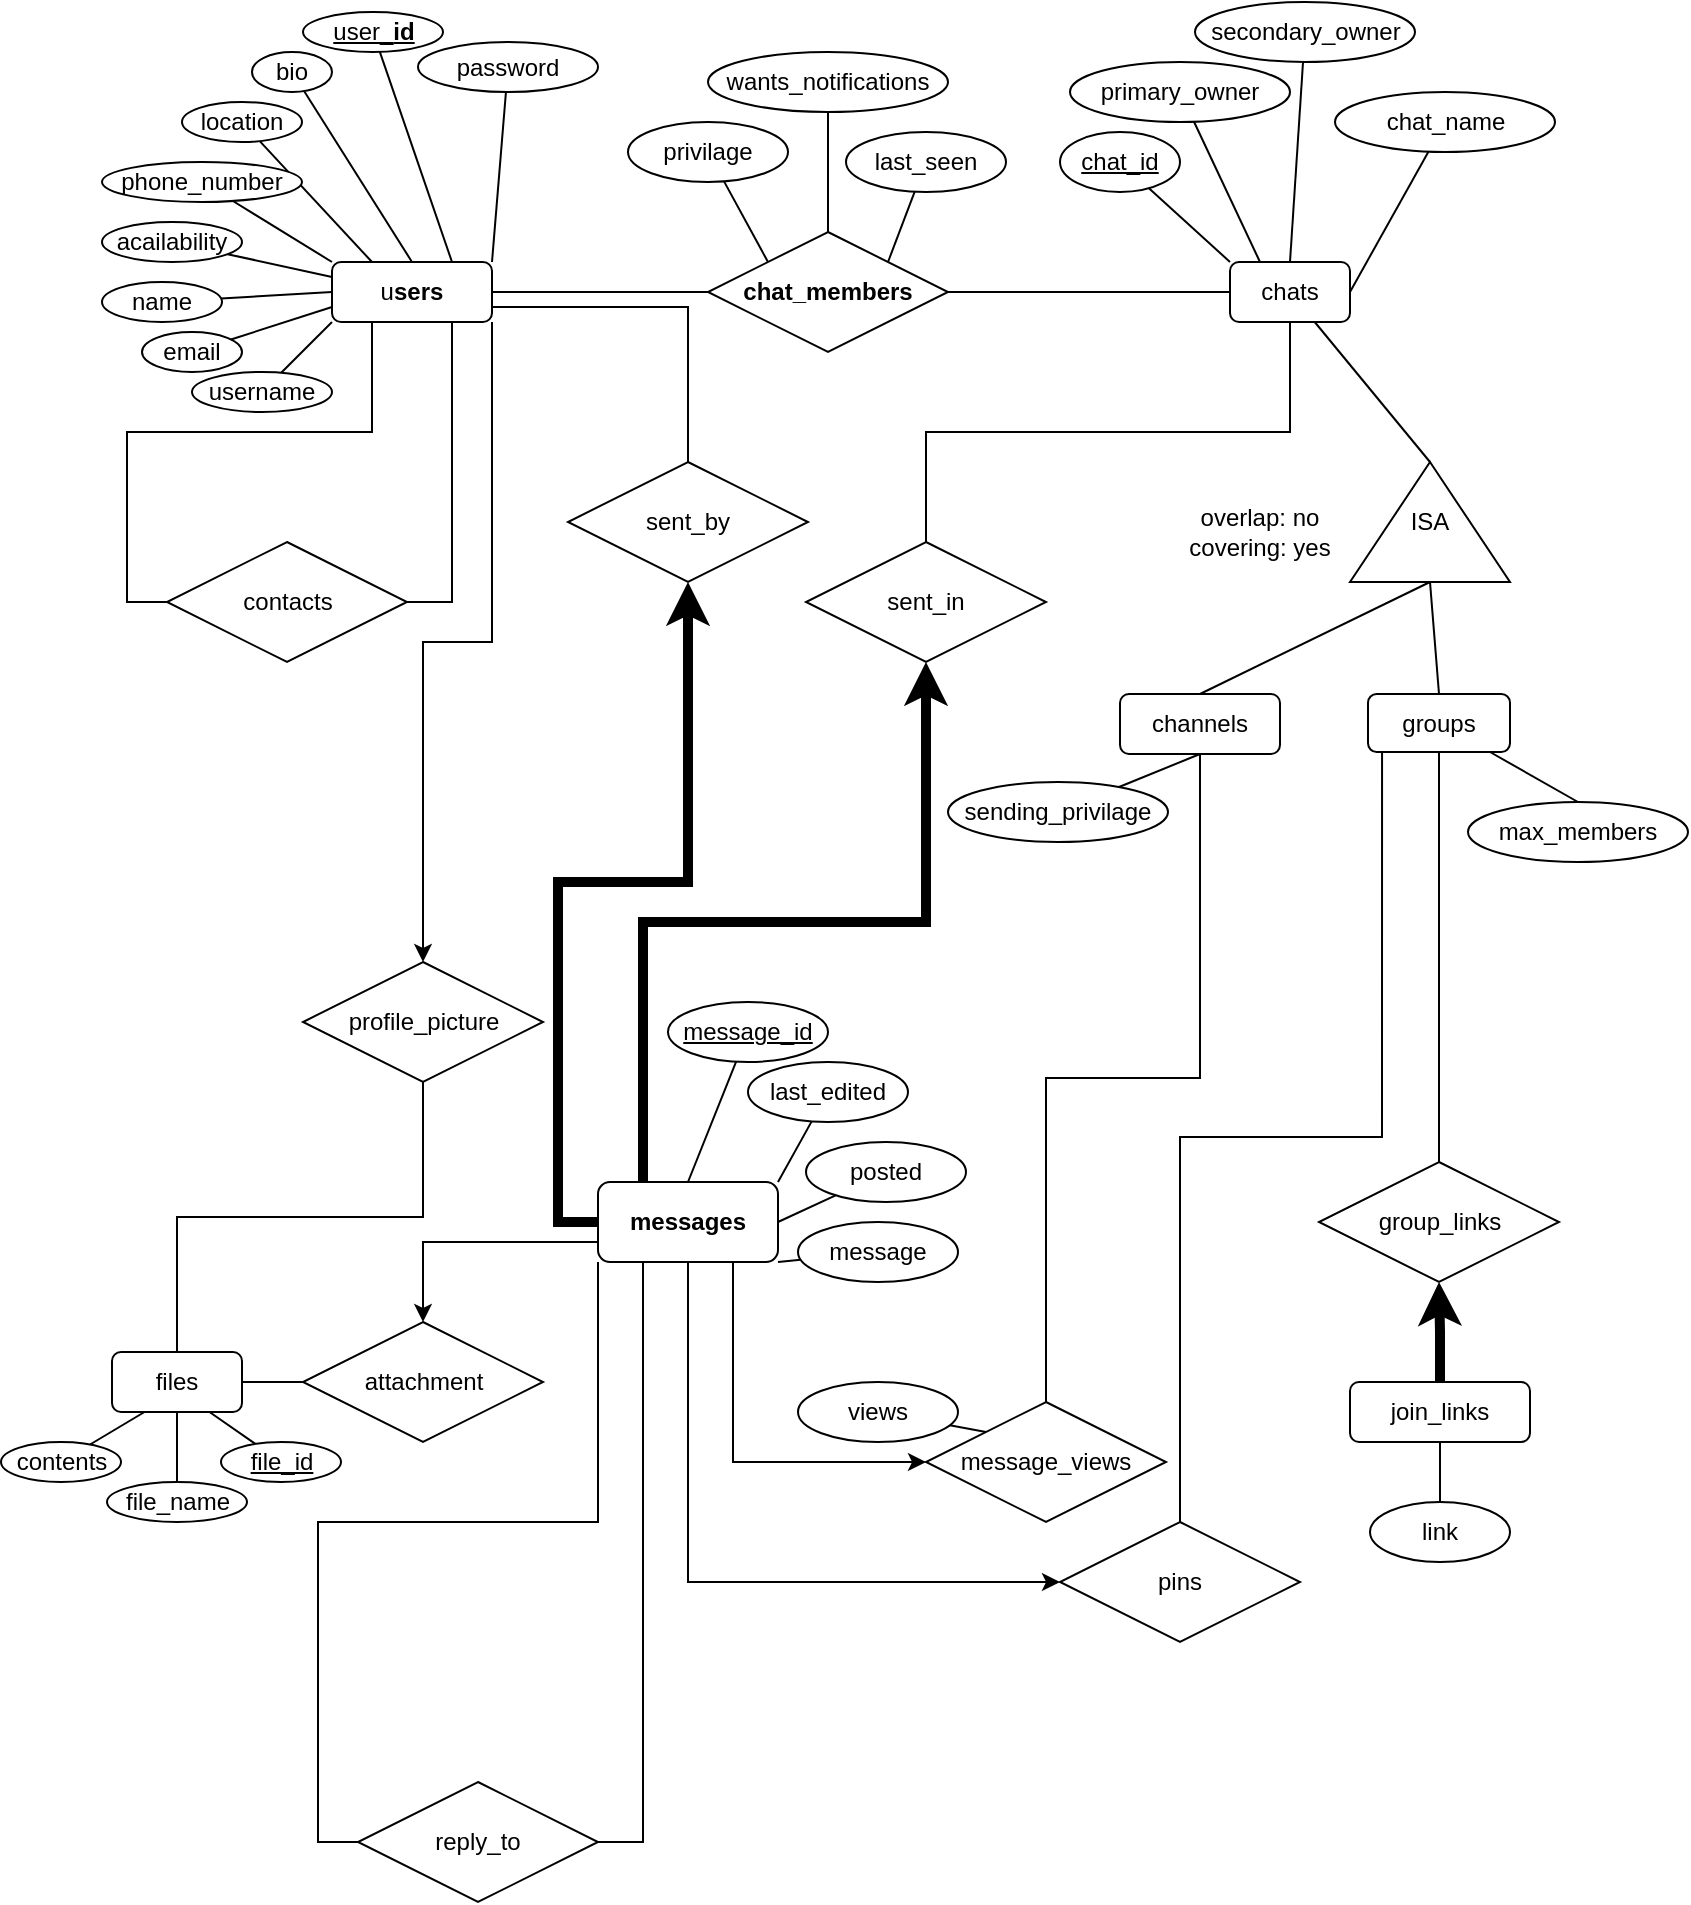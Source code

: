 <mxfile version="24.2.5" type="device">
  <diagram name="Page-1" id="mNlTKarFjd3dJtKIq2hN">
    <mxGraphModel dx="989" dy="600" grid="1" gridSize="10" guides="1" tooltips="1" connect="1" arrows="1" fold="1" page="1" pageScale="1" pageWidth="850" pageHeight="1100" math="0" shadow="0">
      <root>
        <mxCell id="0" />
        <mxCell id="1" parent="0" />
        <mxCell id="MFfPxk7XfSJyJv2wiUmu-4" style="edgeStyle=orthogonalEdgeStyle;rounded=0;orthogonalLoop=1;jettySize=auto;html=1;exitX=0;exitY=0.5;exitDx=0;exitDy=0;entryX=1;entryY=0.5;entryDx=0;entryDy=0;endArrow=none;endFill=0;" parent="1" source="FEFO1clRmgiJMjdLypW7-207" target="MFfPxk7XfSJyJv2wiUmu-3" edge="1">
          <mxGeometry relative="1" as="geometry" />
        </mxCell>
        <mxCell id="opB0nAplSwR7m2lDw3YQ-9" style="edgeStyle=orthogonalEdgeStyle;rounded=0;orthogonalLoop=1;jettySize=auto;html=1;exitX=1;exitY=0.5;exitDx=0;exitDy=0;endArrow=none;endFill=0;" parent="1" source="FEFO1clRmgiJMjdLypW7-207" target="opB0nAplSwR7m2lDw3YQ-1" edge="1">
          <mxGeometry relative="1" as="geometry" />
        </mxCell>
        <mxCell id="opB0nAplSwR7m2lDw3YQ-95" style="edgeStyle=orthogonalEdgeStyle;rounded=0;orthogonalLoop=1;jettySize=auto;html=1;exitX=0.5;exitY=0;exitDx=0;exitDy=0;endArrow=none;endFill=0;" parent="1" source="FEFO1clRmgiJMjdLypW7-207" target="opB0nAplSwR7m2lDw3YQ-93" edge="1">
          <mxGeometry relative="1" as="geometry" />
        </mxCell>
        <mxCell id="opB0nAplSwR7m2lDw3YQ-96" style="rounded=0;orthogonalLoop=1;jettySize=auto;html=1;exitX=0;exitY=0;exitDx=0;exitDy=0;endArrow=none;endFill=0;" parent="1" source="FEFO1clRmgiJMjdLypW7-207" target="MFfPxk7XfSJyJv2wiUmu-1" edge="1">
          <mxGeometry relative="1" as="geometry" />
        </mxCell>
        <mxCell id="opB0nAplSwR7m2lDw3YQ-97" style="rounded=0;orthogonalLoop=1;jettySize=auto;html=1;exitX=1;exitY=0;exitDx=0;exitDy=0;endArrow=none;endFill=0;" parent="1" source="FEFO1clRmgiJMjdLypW7-207" target="opB0nAplSwR7m2lDw3YQ-94" edge="1">
          <mxGeometry relative="1" as="geometry" />
        </mxCell>
        <mxCell id="FEFO1clRmgiJMjdLypW7-207" value="&lt;span style=&quot;font-weight: 700;&quot;&gt;chat_members&lt;/span&gt;" style="shape=rhombus;perimeter=rhombusPerimeter;whiteSpace=wrap;html=1;align=center;" parent="1" vertex="1">
          <mxGeometry x="360" y="145" width="120" height="60" as="geometry" />
        </mxCell>
        <mxCell id="MFfPxk7XfSJyJv2wiUmu-1" value="privilage" style="ellipse;whiteSpace=wrap;html=1;" parent="1" vertex="1">
          <mxGeometry x="320" y="90" width="80" height="30" as="geometry" />
        </mxCell>
        <mxCell id="MFfPxk7XfSJyJv2wiUmu-26" style="rounded=0;orthogonalLoop=1;jettySize=auto;html=1;exitX=0.5;exitY=0;exitDx=0;exitDy=0;endArrow=none;endFill=0;" parent="1" source="MFfPxk7XfSJyJv2wiUmu-3" target="MFfPxk7XfSJyJv2wiUmu-10" edge="1">
          <mxGeometry relative="1" as="geometry" />
        </mxCell>
        <mxCell id="MFfPxk7XfSJyJv2wiUmu-31" style="rounded=0;orthogonalLoop=1;jettySize=auto;html=1;exitX=0;exitY=0.5;exitDx=0;exitDy=0;endArrow=none;endFill=0;" parent="1" source="MFfPxk7XfSJyJv2wiUmu-3" target="MFfPxk7XfSJyJv2wiUmu-8" edge="1">
          <mxGeometry relative="1" as="geometry" />
        </mxCell>
        <mxCell id="MFfPxk7XfSJyJv2wiUmu-34" style="rounded=0;orthogonalLoop=1;jettySize=auto;html=1;exitX=0;exitY=0.75;exitDx=0;exitDy=0;endArrow=none;endFill=0;" parent="1" source="MFfPxk7XfSJyJv2wiUmu-3" target="MFfPxk7XfSJyJv2wiUmu-11" edge="1">
          <mxGeometry relative="1" as="geometry" />
        </mxCell>
        <mxCell id="MFfPxk7XfSJyJv2wiUmu-35" style="rounded=0;orthogonalLoop=1;jettySize=auto;html=1;exitX=0;exitY=0.25;exitDx=0;exitDy=0;endArrow=none;endFill=0;" parent="1" source="MFfPxk7XfSJyJv2wiUmu-3" target="MFfPxk7XfSJyJv2wiUmu-14" edge="1">
          <mxGeometry relative="1" as="geometry" />
        </mxCell>
        <mxCell id="MFfPxk7XfSJyJv2wiUmu-36" style="rounded=0;orthogonalLoop=1;jettySize=auto;html=1;exitX=0.25;exitY=0;exitDx=0;exitDy=0;endArrow=none;endFill=0;" parent="1" source="MFfPxk7XfSJyJv2wiUmu-3" target="MFfPxk7XfSJyJv2wiUmu-13" edge="1">
          <mxGeometry relative="1" as="geometry" />
        </mxCell>
        <mxCell id="MFfPxk7XfSJyJv2wiUmu-38" style="rounded=0;orthogonalLoop=1;jettySize=auto;html=1;exitX=0.75;exitY=0;exitDx=0;exitDy=0;endArrow=none;endFill=0;" parent="1" source="MFfPxk7XfSJyJv2wiUmu-3" target="MFfPxk7XfSJyJv2wiUmu-5" edge="1">
          <mxGeometry relative="1" as="geometry" />
        </mxCell>
        <mxCell id="MFfPxk7XfSJyJv2wiUmu-39" style="rounded=0;orthogonalLoop=1;jettySize=auto;html=1;exitX=0;exitY=0;exitDx=0;exitDy=0;endArrow=none;endFill=0;" parent="1" source="MFfPxk7XfSJyJv2wiUmu-3" target="MFfPxk7XfSJyJv2wiUmu-7" edge="1">
          <mxGeometry relative="1" as="geometry" />
        </mxCell>
        <mxCell id="MFfPxk7XfSJyJv2wiUmu-41" style="rounded=0;orthogonalLoop=1;jettySize=auto;html=1;exitX=0;exitY=1;exitDx=0;exitDy=0;endArrow=none;endFill=0;" parent="1" source="MFfPxk7XfSJyJv2wiUmu-3" target="MFfPxk7XfSJyJv2wiUmu-15" edge="1">
          <mxGeometry relative="1" as="geometry" />
        </mxCell>
        <mxCell id="opB0nAplSwR7m2lDw3YQ-54" style="edgeStyle=orthogonalEdgeStyle;rounded=0;orthogonalLoop=1;jettySize=auto;html=1;exitX=0.25;exitY=1;exitDx=0;exitDy=0;entryX=0;entryY=0.5;entryDx=0;entryDy=0;endArrow=none;endFill=0;" parent="1" source="MFfPxk7XfSJyJv2wiUmu-3" target="opB0nAplSwR7m2lDw3YQ-52" edge="1">
          <mxGeometry relative="1" as="geometry" />
        </mxCell>
        <mxCell id="opB0nAplSwR7m2lDw3YQ-55" style="edgeStyle=orthogonalEdgeStyle;rounded=0;orthogonalLoop=1;jettySize=auto;html=1;exitX=0.75;exitY=1;exitDx=0;exitDy=0;entryX=1;entryY=0.5;entryDx=0;entryDy=0;strokeWidth=1;endArrow=none;endFill=0;" parent="1" source="MFfPxk7XfSJyJv2wiUmu-3" target="opB0nAplSwR7m2lDw3YQ-52" edge="1">
          <mxGeometry relative="1" as="geometry" />
        </mxCell>
        <mxCell id="opB0nAplSwR7m2lDw3YQ-75" style="edgeStyle=orthogonalEdgeStyle;rounded=0;orthogonalLoop=1;jettySize=auto;html=1;exitX=1;exitY=0.75;exitDx=0;exitDy=0;endArrow=none;endFill=0;" parent="1" source="MFfPxk7XfSJyJv2wiUmu-3" target="opB0nAplSwR7m2lDw3YQ-38" edge="1">
          <mxGeometry relative="1" as="geometry" />
        </mxCell>
        <mxCell id="opB0nAplSwR7m2lDw3YQ-79" style="edgeStyle=orthogonalEdgeStyle;rounded=0;orthogonalLoop=1;jettySize=auto;html=1;exitX=1;exitY=1;exitDx=0;exitDy=0;endArrow=classic;endFill=1;" parent="1" source="MFfPxk7XfSJyJv2wiUmu-3" target="opB0nAplSwR7m2lDw3YQ-78" edge="1">
          <mxGeometry relative="1" as="geometry" />
        </mxCell>
        <mxCell id="opB0nAplSwR7m2lDw3YQ-88" style="rounded=0;orthogonalLoop=1;jettySize=auto;html=1;exitX=1;exitY=0;exitDx=0;exitDy=0;endArrow=none;endFill=0;" parent="1" source="MFfPxk7XfSJyJv2wiUmu-3" target="opB0nAplSwR7m2lDw3YQ-87" edge="1">
          <mxGeometry relative="1" as="geometry" />
        </mxCell>
        <mxCell id="MFfPxk7XfSJyJv2wiUmu-3" value="u&lt;span style=&quot;font-weight: 700; background-color: initial;&quot;&gt;sers&lt;/span&gt;" style="rounded=1;whiteSpace=wrap;html=1;" parent="1" vertex="1">
          <mxGeometry x="172" y="160" width="80" height="30" as="geometry" />
        </mxCell>
        <mxCell id="MFfPxk7XfSJyJv2wiUmu-5" value="&lt;u&gt;user_&lt;span style=&quot;font-weight: 700; text-align: left; background-color: initial;&quot;&gt;id&lt;/span&gt;&lt;/u&gt;" style="ellipse;whiteSpace=wrap;html=1;" parent="1" vertex="1">
          <mxGeometry x="157.5" y="35" width="70" height="20" as="geometry" />
        </mxCell>
        <mxCell id="MFfPxk7XfSJyJv2wiUmu-7" value="phone_number" style="ellipse;whiteSpace=wrap;html=1;" parent="1" vertex="1">
          <mxGeometry x="57" y="110" width="100" height="20" as="geometry" />
        </mxCell>
        <mxCell id="MFfPxk7XfSJyJv2wiUmu-10" value="bio" style="ellipse;whiteSpace=wrap;html=1;" parent="1" vertex="1">
          <mxGeometry x="132" y="55" width="40" height="20" as="geometry" />
        </mxCell>
        <mxCell id="MFfPxk7XfSJyJv2wiUmu-11" value="email" style="ellipse;whiteSpace=wrap;html=1;" parent="1" vertex="1">
          <mxGeometry x="77" y="195" width="50" height="20" as="geometry" />
        </mxCell>
        <mxCell id="MFfPxk7XfSJyJv2wiUmu-13" value="location" style="ellipse;whiteSpace=wrap;html=1;" parent="1" vertex="1">
          <mxGeometry x="97" y="80" width="60" height="20" as="geometry" />
        </mxCell>
        <mxCell id="MFfPxk7XfSJyJv2wiUmu-14" value="acailability" style="ellipse;whiteSpace=wrap;html=1;" parent="1" vertex="1">
          <mxGeometry x="57" y="140" width="70" height="20" as="geometry" />
        </mxCell>
        <mxCell id="MFfPxk7XfSJyJv2wiUmu-15" value="username" style="ellipse;whiteSpace=wrap;html=1;" parent="1" vertex="1">
          <mxGeometry x="102" y="215" width="70" height="20" as="geometry" />
        </mxCell>
        <mxCell id="MFfPxk7XfSJyJv2wiUmu-8" value="name" style="ellipse;whiteSpace=wrap;html=1;" parent="1" vertex="1">
          <mxGeometry x="57" y="170" width="60" height="20" as="geometry" />
        </mxCell>
        <mxCell id="opB0nAplSwR7m2lDw3YQ-10" style="rounded=0;orthogonalLoop=1;jettySize=auto;html=1;exitX=0;exitY=0;exitDx=0;exitDy=0;endArrow=none;endFill=0;" parent="1" source="opB0nAplSwR7m2lDw3YQ-1" target="opB0nAplSwR7m2lDw3YQ-2" edge="1">
          <mxGeometry relative="1" as="geometry" />
        </mxCell>
        <mxCell id="opB0nAplSwR7m2lDw3YQ-17" style="rounded=0;orthogonalLoop=1;jettySize=auto;html=1;exitX=0.25;exitY=0;exitDx=0;exitDy=0;endArrow=none;endFill=0;" parent="1" source="opB0nAplSwR7m2lDw3YQ-1" target="opB0nAplSwR7m2lDw3YQ-3" edge="1">
          <mxGeometry relative="1" as="geometry" />
        </mxCell>
        <mxCell id="opB0nAplSwR7m2lDw3YQ-18" style="rounded=0;orthogonalLoop=1;jettySize=auto;html=1;exitX=0.5;exitY=0;exitDx=0;exitDy=0;endArrow=none;endFill=0;" parent="1" source="opB0nAplSwR7m2lDw3YQ-1" target="opB0nAplSwR7m2lDw3YQ-4" edge="1">
          <mxGeometry relative="1" as="geometry" />
        </mxCell>
        <mxCell id="opB0nAplSwR7m2lDw3YQ-19" style="rounded=0;orthogonalLoop=1;jettySize=auto;html=1;exitX=1;exitY=0.5;exitDx=0;exitDy=0;endArrow=none;endFill=0;" parent="1" source="opB0nAplSwR7m2lDw3YQ-1" target="opB0nAplSwR7m2lDw3YQ-8" edge="1">
          <mxGeometry relative="1" as="geometry" />
        </mxCell>
        <mxCell id="opB0nAplSwR7m2lDw3YQ-34" style="edgeStyle=orthogonalEdgeStyle;rounded=0;orthogonalLoop=1;jettySize=auto;html=1;exitX=0.5;exitY=1;exitDx=0;exitDy=0;endArrow=none;endFill=0;" parent="1" source="opB0nAplSwR7m2lDw3YQ-1" target="opB0nAplSwR7m2lDw3YQ-32" edge="1">
          <mxGeometry relative="1" as="geometry" />
        </mxCell>
        <mxCell id="opB0nAplSwR7m2lDw3YQ-1" value="chats" style="rounded=1;whiteSpace=wrap;html=1;" parent="1" vertex="1">
          <mxGeometry x="621" y="160" width="60" height="30" as="geometry" />
        </mxCell>
        <mxCell id="opB0nAplSwR7m2lDw3YQ-2" value="&lt;u&gt;chat_id&lt;/u&gt;" style="ellipse;whiteSpace=wrap;html=1;" parent="1" vertex="1">
          <mxGeometry x="536" y="95" width="60" height="30" as="geometry" />
        </mxCell>
        <mxCell id="opB0nAplSwR7m2lDw3YQ-3" value="primary_owner" style="ellipse;whiteSpace=wrap;html=1;" parent="1" vertex="1">
          <mxGeometry x="541" y="60" width="110" height="30" as="geometry" />
        </mxCell>
        <mxCell id="opB0nAplSwR7m2lDw3YQ-4" value="secondary_owner" style="ellipse;whiteSpace=wrap;html=1;" parent="1" vertex="1">
          <mxGeometry x="603.5" y="30" width="110" height="30" as="geometry" />
        </mxCell>
        <mxCell id="opB0nAplSwR7m2lDw3YQ-5" value="sending_privilage&lt;span style=&quot;color: rgba(0, 0, 0, 0); font-family: monospace; font-size: 0px; text-align: start; text-wrap: nowrap;&quot;&gt;%3CmxGraphModel%3E%3Croot%3E%3CmxCell%20id%3D%220%22%2F%3E%3CmxCell%20id%3D%221%22%20parent%3D%220%22%2F%3E%3CmxCell%20id%3D%222%22%20value%3D%22primary_owner%22%20style%3D%22ellipse%3BwhiteSpace%3Dwrap%3Bhtml%3D1%3B%22%20vertex%3D%221%22%20parent%3D%221%22%3E%3CmxGeometry%20x%3D%22515%22%20y%3D%22310%22%20width%3D%22110%22%20height%3D%2240%22%20as%3D%22geometry%22%2F%3E%3C%2FmxCell%3E%3C%2Froot%3E%3C%2FmxGraphModel%3E&lt;/span&gt;" style="ellipse;whiteSpace=wrap;html=1;" parent="1" vertex="1">
          <mxGeometry x="480" y="420" width="110" height="30" as="geometry" />
        </mxCell>
        <mxCell id="opB0nAplSwR7m2lDw3YQ-8" value="chat_name" style="ellipse;whiteSpace=wrap;html=1;" parent="1" vertex="1">
          <mxGeometry x="673.5" y="75" width="110" height="30" as="geometry" />
        </mxCell>
        <mxCell id="opB0nAplSwR7m2lDw3YQ-33" style="edgeStyle=orthogonalEdgeStyle;rounded=0;orthogonalLoop=1;jettySize=auto;html=1;exitX=0.25;exitY=0;exitDx=0;exitDy=0;strokeWidth=5;" parent="1" source="opB0nAplSwR7m2lDw3YQ-20" target="opB0nAplSwR7m2lDw3YQ-32" edge="1">
          <mxGeometry relative="1" as="geometry" />
        </mxCell>
        <mxCell id="opB0nAplSwR7m2lDw3YQ-39" style="edgeStyle=orthogonalEdgeStyle;rounded=0;orthogonalLoop=1;jettySize=auto;html=1;exitX=0;exitY=0.5;exitDx=0;exitDy=0;strokeWidth=5;" parent="1" source="opB0nAplSwR7m2lDw3YQ-20" target="opB0nAplSwR7m2lDw3YQ-38" edge="1">
          <mxGeometry relative="1" as="geometry" />
        </mxCell>
        <mxCell id="opB0nAplSwR7m2lDw3YQ-57" style="rounded=0;orthogonalLoop=1;jettySize=auto;html=1;exitX=0.5;exitY=0;exitDx=0;exitDy=0;endArrow=none;endFill=0;" parent="1" source="opB0nAplSwR7m2lDw3YQ-20" target="opB0nAplSwR7m2lDw3YQ-21" edge="1">
          <mxGeometry relative="1" as="geometry" />
        </mxCell>
        <mxCell id="opB0nAplSwR7m2lDw3YQ-58" style="rounded=0;orthogonalLoop=1;jettySize=auto;html=1;exitX=1;exitY=0;exitDx=0;exitDy=0;endArrow=none;endFill=0;" parent="1" source="opB0nAplSwR7m2lDw3YQ-20" target="opB0nAplSwR7m2lDw3YQ-28" edge="1">
          <mxGeometry relative="1" as="geometry" />
        </mxCell>
        <mxCell id="opB0nAplSwR7m2lDw3YQ-59" style="rounded=0;orthogonalLoop=1;jettySize=auto;html=1;exitX=1;exitY=0.5;exitDx=0;exitDy=0;endArrow=none;endFill=0;" parent="1" source="opB0nAplSwR7m2lDw3YQ-20" target="opB0nAplSwR7m2lDw3YQ-27" edge="1">
          <mxGeometry relative="1" as="geometry" />
        </mxCell>
        <mxCell id="opB0nAplSwR7m2lDw3YQ-60" style="rounded=0;orthogonalLoop=1;jettySize=auto;html=1;exitX=1;exitY=1;exitDx=0;exitDy=0;endArrow=none;endFill=0;" parent="1" source="opB0nAplSwR7m2lDw3YQ-20" target="opB0nAplSwR7m2lDw3YQ-22" edge="1">
          <mxGeometry relative="1" as="geometry" />
        </mxCell>
        <mxCell id="opB0nAplSwR7m2lDw3YQ-90" style="edgeStyle=orthogonalEdgeStyle;rounded=0;orthogonalLoop=1;jettySize=auto;html=1;exitX=0;exitY=0.75;exitDx=0;exitDy=0;" parent="1" source="opB0nAplSwR7m2lDw3YQ-20" target="opB0nAplSwR7m2lDw3YQ-45" edge="1">
          <mxGeometry relative="1" as="geometry" />
        </mxCell>
        <mxCell id="opB0nAplSwR7m2lDw3YQ-91" style="edgeStyle=orthogonalEdgeStyle;rounded=0;orthogonalLoop=1;jettySize=auto;html=1;exitX=0.25;exitY=1;exitDx=0;exitDy=0;entryX=1;entryY=0.5;entryDx=0;entryDy=0;endArrow=none;endFill=0;" parent="1" source="opB0nAplSwR7m2lDw3YQ-20" target="opB0nAplSwR7m2lDw3YQ-89" edge="1">
          <mxGeometry relative="1" as="geometry" />
        </mxCell>
        <mxCell id="opB0nAplSwR7m2lDw3YQ-92" style="edgeStyle=orthogonalEdgeStyle;rounded=0;orthogonalLoop=1;jettySize=auto;html=1;exitX=0;exitY=1;exitDx=0;exitDy=0;entryX=0;entryY=0.5;entryDx=0;entryDy=0;endArrow=none;endFill=0;" parent="1" source="opB0nAplSwR7m2lDw3YQ-20" target="opB0nAplSwR7m2lDw3YQ-89" edge="1">
          <mxGeometry relative="1" as="geometry" />
        </mxCell>
        <mxCell id="kUNzuxK8KsiVCzqCgAi--18" style="edgeStyle=orthogonalEdgeStyle;rounded=0;orthogonalLoop=1;jettySize=auto;html=1;exitX=0.75;exitY=1;exitDx=0;exitDy=0;entryX=0;entryY=0.5;entryDx=0;entryDy=0;" edge="1" parent="1" source="opB0nAplSwR7m2lDw3YQ-20" target="kUNzuxK8KsiVCzqCgAi--14">
          <mxGeometry relative="1" as="geometry" />
        </mxCell>
        <mxCell id="opB0nAplSwR7m2lDw3YQ-20" value="&lt;span style=&quot;font-weight: 700; text-wrap: nowrap;&quot;&gt;messages&lt;/span&gt;" style="rounded=1;whiteSpace=wrap;html=1;" parent="1" vertex="1">
          <mxGeometry x="305" y="620" width="90" height="40" as="geometry" />
        </mxCell>
        <mxCell id="opB0nAplSwR7m2lDw3YQ-21" value="&lt;u&gt;message_id&lt;/u&gt;" style="ellipse;whiteSpace=wrap;html=1;" parent="1" vertex="1">
          <mxGeometry x="340" y="530" width="80" height="30" as="geometry" />
        </mxCell>
        <mxCell id="opB0nAplSwR7m2lDw3YQ-22" value="message" style="ellipse;whiteSpace=wrap;html=1;" parent="1" vertex="1">
          <mxGeometry x="405" y="640" width="80" height="30" as="geometry" />
        </mxCell>
        <mxCell id="opB0nAplSwR7m2lDw3YQ-27" value="&lt;span style=&quot;text-align: left;&quot;&gt;posted&lt;/span&gt;" style="ellipse;whiteSpace=wrap;html=1;" parent="1" vertex="1">
          <mxGeometry x="409" y="600" width="80" height="30" as="geometry" />
        </mxCell>
        <mxCell id="opB0nAplSwR7m2lDw3YQ-28" value="&lt;span style=&quot;text-align: left;&quot;&gt;last_edited&lt;/span&gt;" style="ellipse;whiteSpace=wrap;html=1;" parent="1" vertex="1">
          <mxGeometry x="380" y="560" width="80" height="30" as="geometry" />
        </mxCell>
        <mxCell id="opB0nAplSwR7m2lDw3YQ-32" value="sent_in" style="shape=rhombus;perimeter=rhombusPerimeter;whiteSpace=wrap;html=1;align=center;" parent="1" vertex="1">
          <mxGeometry x="409" y="300" width="120" height="60" as="geometry" />
        </mxCell>
        <mxCell id="opB0nAplSwR7m2lDw3YQ-38" value="sent_by" style="shape=rhombus;perimeter=rhombusPerimeter;whiteSpace=wrap;html=1;align=center;" parent="1" vertex="1">
          <mxGeometry x="290" y="260" width="120" height="60" as="geometry" />
        </mxCell>
        <mxCell id="opB0nAplSwR7m2lDw3YQ-62" style="edgeStyle=orthogonalEdgeStyle;rounded=0;orthogonalLoop=1;jettySize=auto;html=1;exitX=0;exitY=0.5;exitDx=0;exitDy=0;endArrow=none;endFill=0;" parent="1" source="opB0nAplSwR7m2lDw3YQ-45" target="opB0nAplSwR7m2lDw3YQ-47" edge="1">
          <mxGeometry relative="1" as="geometry" />
        </mxCell>
        <mxCell id="opB0nAplSwR7m2lDw3YQ-45" value="attachment" style="shape=rhombus;perimeter=rhombusPerimeter;whiteSpace=wrap;html=1;align=center;" parent="1" vertex="1">
          <mxGeometry x="157.5" y="690" width="120" height="60" as="geometry" />
        </mxCell>
        <mxCell id="opB0nAplSwR7m2lDw3YQ-84" style="rounded=0;orthogonalLoop=1;jettySize=auto;html=1;exitX=0.25;exitY=1;exitDx=0;exitDy=0;endArrow=none;endFill=0;" parent="1" source="opB0nAplSwR7m2lDw3YQ-47" target="opB0nAplSwR7m2lDw3YQ-50" edge="1">
          <mxGeometry relative="1" as="geometry" />
        </mxCell>
        <mxCell id="opB0nAplSwR7m2lDw3YQ-85" style="rounded=0;orthogonalLoop=1;jettySize=auto;html=1;exitX=0.75;exitY=1;exitDx=0;exitDy=0;endArrow=none;endFill=0;" parent="1" source="opB0nAplSwR7m2lDw3YQ-47" target="opB0nAplSwR7m2lDw3YQ-48" edge="1">
          <mxGeometry relative="1" as="geometry" />
        </mxCell>
        <mxCell id="opB0nAplSwR7m2lDw3YQ-47" value="files" style="rounded=1;whiteSpace=wrap;html=1;" parent="1" vertex="1">
          <mxGeometry x="62" y="705" width="65" height="30" as="geometry" />
        </mxCell>
        <mxCell id="opB0nAplSwR7m2lDw3YQ-48" value="&lt;u&gt;file_id&lt;/u&gt;" style="ellipse;whiteSpace=wrap;html=1;" parent="1" vertex="1">
          <mxGeometry x="116.5" y="750" width="60" height="20" as="geometry" />
        </mxCell>
        <mxCell id="opB0nAplSwR7m2lDw3YQ-83" style="edgeStyle=orthogonalEdgeStyle;rounded=0;orthogonalLoop=1;jettySize=auto;html=1;exitX=0.5;exitY=0;exitDx=0;exitDy=0;endArrow=none;endFill=0;" parent="1" source="opB0nAplSwR7m2lDw3YQ-49" target="opB0nAplSwR7m2lDw3YQ-47" edge="1">
          <mxGeometry relative="1" as="geometry" />
        </mxCell>
        <mxCell id="opB0nAplSwR7m2lDw3YQ-49" value="file_name" style="ellipse;whiteSpace=wrap;html=1;" parent="1" vertex="1">
          <mxGeometry x="59.5" y="770" width="70" height="20" as="geometry" />
        </mxCell>
        <mxCell id="opB0nAplSwR7m2lDw3YQ-50" value="contents" style="ellipse;whiteSpace=wrap;html=1;" parent="1" vertex="1">
          <mxGeometry x="6.5" y="750" width="60" height="20" as="geometry" />
        </mxCell>
        <mxCell id="opB0nAplSwR7m2lDw3YQ-52" value="contacts" style="shape=rhombus;perimeter=rhombusPerimeter;whiteSpace=wrap;html=1;align=center;" parent="1" vertex="1">
          <mxGeometry x="89.5" y="300" width="120" height="60" as="geometry" />
        </mxCell>
        <mxCell id="opB0nAplSwR7m2lDw3YQ-56" value="&lt;span style=&quot;text-align: left;&quot;&gt;views&lt;/span&gt;" style="ellipse;whiteSpace=wrap;html=1;" parent="1" vertex="1">
          <mxGeometry x="405" y="720" width="80" height="30" as="geometry" />
        </mxCell>
        <mxCell id="opB0nAplSwR7m2lDw3YQ-80" style="edgeStyle=orthogonalEdgeStyle;rounded=0;orthogonalLoop=1;jettySize=auto;html=1;exitX=0.5;exitY=1;exitDx=0;exitDy=0;endArrow=none;endFill=0;startArrow=none;startFill=0;" parent="1" source="opB0nAplSwR7m2lDw3YQ-78" target="opB0nAplSwR7m2lDw3YQ-47" edge="1">
          <mxGeometry relative="1" as="geometry" />
        </mxCell>
        <mxCell id="opB0nAplSwR7m2lDw3YQ-78" value="profile_picture" style="shape=rhombus;perimeter=rhombusPerimeter;whiteSpace=wrap;html=1;align=center;" parent="1" vertex="1">
          <mxGeometry x="157.5" y="510" width="120" height="60" as="geometry" />
        </mxCell>
        <mxCell id="opB0nAplSwR7m2lDw3YQ-87" value="password" style="ellipse;whiteSpace=wrap;html=1;" parent="1" vertex="1">
          <mxGeometry x="215" y="50" width="90" height="25" as="geometry" />
        </mxCell>
        <mxCell id="opB0nAplSwR7m2lDw3YQ-89" value="reply_to" style="shape=rhombus;perimeter=rhombusPerimeter;whiteSpace=wrap;html=1;align=center;" parent="1" vertex="1">
          <mxGeometry x="185" y="920" width="120" height="60" as="geometry" />
        </mxCell>
        <mxCell id="opB0nAplSwR7m2lDw3YQ-93" value="wants_notifications" style="ellipse;whiteSpace=wrap;html=1;" parent="1" vertex="1">
          <mxGeometry x="360" y="55" width="120" height="30" as="geometry" />
        </mxCell>
        <mxCell id="opB0nAplSwR7m2lDw3YQ-94" value="last_seen" style="ellipse;whiteSpace=wrap;html=1;" parent="1" vertex="1">
          <mxGeometry x="429" y="95" width="80" height="30" as="geometry" />
        </mxCell>
        <mxCell id="kUNzuxK8KsiVCzqCgAi--9" style="rounded=0;orthogonalLoop=1;jettySize=auto;html=1;exitX=1;exitY=0.5;exitDx=0;exitDy=0;endArrow=none;endFill=0;" edge="1" parent="1" source="kUNzuxK8KsiVCzqCgAi--1" target="opB0nAplSwR7m2lDw3YQ-1">
          <mxGeometry relative="1" as="geometry" />
        </mxCell>
        <mxCell id="kUNzuxK8KsiVCzqCgAi--1" value="ISA" style="triangle;whiteSpace=wrap;html=1;direction=north;" vertex="1" parent="1">
          <mxGeometry x="681" y="260" width="80" height="60" as="geometry" />
        </mxCell>
        <mxCell id="kUNzuxK8KsiVCzqCgAi--7" style="rounded=0;orthogonalLoop=1;jettySize=auto;html=1;exitX=0.5;exitY=0;exitDx=0;exitDy=0;entryX=0;entryY=0.5;entryDx=0;entryDy=0;endArrow=none;endFill=0;" edge="1" parent="1" source="kUNzuxK8KsiVCzqCgAi--2" target="kUNzuxK8KsiVCzqCgAi--1">
          <mxGeometry relative="1" as="geometry" />
        </mxCell>
        <mxCell id="kUNzuxK8KsiVCzqCgAi--13" style="edgeStyle=orthogonalEdgeStyle;rounded=0;orthogonalLoop=1;jettySize=auto;html=1;exitX=0.099;exitY=0.966;exitDx=0;exitDy=0;endArrow=none;endFill=0;exitPerimeter=0;" edge="1" parent="1" source="kUNzuxK8KsiVCzqCgAi--2" target="kUNzuxK8KsiVCzqCgAi--10">
          <mxGeometry relative="1" as="geometry" />
        </mxCell>
        <mxCell id="kUNzuxK8KsiVCzqCgAi--24" style="edgeStyle=orthogonalEdgeStyle;rounded=0;orthogonalLoop=1;jettySize=auto;html=1;exitX=0.5;exitY=1;exitDx=0;exitDy=0;endArrow=none;endFill=0;" edge="1" parent="1" source="kUNzuxK8KsiVCzqCgAi--2" target="kUNzuxK8KsiVCzqCgAi--23">
          <mxGeometry relative="1" as="geometry" />
        </mxCell>
        <mxCell id="kUNzuxK8KsiVCzqCgAi--2" value="groups" style="rounded=1;whiteSpace=wrap;html=1;" vertex="1" parent="1">
          <mxGeometry x="690" y="376" width="71" height="29" as="geometry" />
        </mxCell>
        <mxCell id="kUNzuxK8KsiVCzqCgAi--6" style="rounded=0;orthogonalLoop=1;jettySize=auto;html=1;exitX=0.5;exitY=0;exitDx=0;exitDy=0;entryX=0;entryY=0.5;entryDx=0;entryDy=0;endArrow=none;endFill=0;" edge="1" parent="1" source="kUNzuxK8KsiVCzqCgAi--3" target="kUNzuxK8KsiVCzqCgAi--1">
          <mxGeometry relative="1" as="geometry" />
        </mxCell>
        <mxCell id="kUNzuxK8KsiVCzqCgAi--8" style="rounded=0;orthogonalLoop=1;jettySize=auto;html=1;exitX=0.5;exitY=1;exitDx=0;exitDy=0;endArrow=none;endFill=0;" edge="1" parent="1" source="kUNzuxK8KsiVCzqCgAi--3" target="opB0nAplSwR7m2lDw3YQ-5">
          <mxGeometry relative="1" as="geometry" />
        </mxCell>
        <mxCell id="kUNzuxK8KsiVCzqCgAi--3" value="channels" style="rounded=1;whiteSpace=wrap;html=1;" vertex="1" parent="1">
          <mxGeometry x="566" y="376" width="80" height="30" as="geometry" />
        </mxCell>
        <mxCell id="kUNzuxK8KsiVCzqCgAi--5" style="rounded=0;orthogonalLoop=1;jettySize=auto;html=1;exitX=0.5;exitY=0;exitDx=0;exitDy=0;endArrow=none;endFill=0;" edge="1" parent="1" source="kUNzuxK8KsiVCzqCgAi--4" target="kUNzuxK8KsiVCzqCgAi--2">
          <mxGeometry relative="1" as="geometry" />
        </mxCell>
        <mxCell id="kUNzuxK8KsiVCzqCgAi--4" value="max_members" style="ellipse;whiteSpace=wrap;html=1;" vertex="1" parent="1">
          <mxGeometry x="740" y="430" width="110" height="30" as="geometry" />
        </mxCell>
        <mxCell id="kUNzuxK8KsiVCzqCgAi--12" style="edgeStyle=orthogonalEdgeStyle;rounded=0;orthogonalLoop=1;jettySize=auto;html=1;exitX=0;exitY=0.5;exitDx=0;exitDy=0;endArrow=none;endFill=0;startArrow=classic;startFill=1;" edge="1" parent="1" source="kUNzuxK8KsiVCzqCgAi--10" target="opB0nAplSwR7m2lDw3YQ-20">
          <mxGeometry relative="1" as="geometry" />
        </mxCell>
        <mxCell id="kUNzuxK8KsiVCzqCgAi--10" value="pins" style="shape=rhombus;perimeter=rhombusPerimeter;whiteSpace=wrap;html=1;align=center;" vertex="1" parent="1">
          <mxGeometry x="536" y="790" width="120" height="60" as="geometry" />
        </mxCell>
        <mxCell id="kUNzuxK8KsiVCzqCgAi--16" style="rounded=0;orthogonalLoop=1;jettySize=auto;html=1;exitX=0;exitY=0;exitDx=0;exitDy=0;endArrow=none;endFill=0;" edge="1" parent="1" source="kUNzuxK8KsiVCzqCgAi--14" target="opB0nAplSwR7m2lDw3YQ-56">
          <mxGeometry relative="1" as="geometry" />
        </mxCell>
        <mxCell id="kUNzuxK8KsiVCzqCgAi--19" style="edgeStyle=orthogonalEdgeStyle;rounded=0;orthogonalLoop=1;jettySize=auto;html=1;exitX=0.5;exitY=0;exitDx=0;exitDy=0;endArrow=none;endFill=0;" edge="1" parent="1" source="kUNzuxK8KsiVCzqCgAi--14" target="kUNzuxK8KsiVCzqCgAi--3">
          <mxGeometry relative="1" as="geometry" />
        </mxCell>
        <mxCell id="kUNzuxK8KsiVCzqCgAi--14" value="message_views" style="shape=rhombus;perimeter=rhombusPerimeter;whiteSpace=wrap;html=1;align=center;" vertex="1" parent="1">
          <mxGeometry x="469" y="730" width="120" height="60" as="geometry" />
        </mxCell>
        <mxCell id="kUNzuxK8KsiVCzqCgAi--25" style="edgeStyle=orthogonalEdgeStyle;rounded=0;orthogonalLoop=1;jettySize=auto;html=1;exitX=0.5;exitY=0;exitDx=0;exitDy=0;strokeWidth=5;" edge="1" parent="1" source="kUNzuxK8KsiVCzqCgAi--21" target="kUNzuxK8KsiVCzqCgAi--23">
          <mxGeometry relative="1" as="geometry" />
        </mxCell>
        <mxCell id="kUNzuxK8KsiVCzqCgAi--21" value="join_links" style="rounded=1;whiteSpace=wrap;html=1;" vertex="1" parent="1">
          <mxGeometry x="681" y="720" width="90" height="30" as="geometry" />
        </mxCell>
        <mxCell id="kUNzuxK8KsiVCzqCgAi--26" style="rounded=0;orthogonalLoop=1;jettySize=auto;html=1;exitX=0.5;exitY=0;exitDx=0;exitDy=0;endArrow=none;endFill=0;" edge="1" parent="1" source="kUNzuxK8KsiVCzqCgAi--22" target="kUNzuxK8KsiVCzqCgAi--21">
          <mxGeometry relative="1" as="geometry" />
        </mxCell>
        <mxCell id="kUNzuxK8KsiVCzqCgAi--22" value="link" style="ellipse;whiteSpace=wrap;html=1;" vertex="1" parent="1">
          <mxGeometry x="691" y="780" width="70" height="30" as="geometry" />
        </mxCell>
        <mxCell id="kUNzuxK8KsiVCzqCgAi--23" value="group_links" style="shape=rhombus;perimeter=rhombusPerimeter;whiteSpace=wrap;html=1;align=center;" vertex="1" parent="1">
          <mxGeometry x="665.5" y="610" width="120" height="60" as="geometry" />
        </mxCell>
        <mxCell id="kUNzuxK8KsiVCzqCgAi--27" value="overlap: no&lt;div&gt;covering: yes&lt;/div&gt;" style="text;html=1;align=center;verticalAlign=middle;whiteSpace=wrap;rounded=0;" vertex="1" parent="1">
          <mxGeometry x="591" y="280" width="90" height="30" as="geometry" />
        </mxCell>
      </root>
    </mxGraphModel>
  </diagram>
</mxfile>
